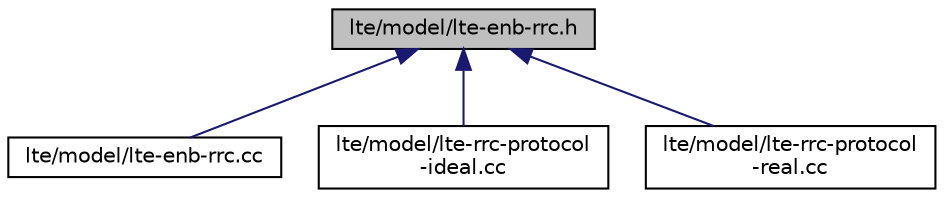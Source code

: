 digraph "lte/model/lte-enb-rrc.h"
{
  edge [fontname="Helvetica",fontsize="10",labelfontname="Helvetica",labelfontsize="10"];
  node [fontname="Helvetica",fontsize="10",shape=record];
  Node1 [label="lte/model/lte-enb-rrc.h",height=0.2,width=0.4,color="black", fillcolor="grey75", style="filled", fontcolor="black"];
  Node1 -> Node2 [dir="back",color="midnightblue",fontsize="10",style="solid"];
  Node2 [label="lte/model/lte-enb-rrc.cc",height=0.2,width=0.4,color="black", fillcolor="white", style="filled",URL="$de/d52/lte-enb-rrc_8cc.html"];
  Node1 -> Node3 [dir="back",color="midnightblue",fontsize="10",style="solid"];
  Node3 [label="lte/model/lte-rrc-protocol\l-ideal.cc",height=0.2,width=0.4,color="black", fillcolor="white", style="filled",URL="$dc/d46/lte-rrc-protocol-ideal_8cc.html"];
  Node1 -> Node4 [dir="back",color="midnightblue",fontsize="10",style="solid"];
  Node4 [label="lte/model/lte-rrc-protocol\l-real.cc",height=0.2,width=0.4,color="black", fillcolor="white", style="filled",URL="$dd/da4/lte-rrc-protocol-real_8cc.html"];
}
